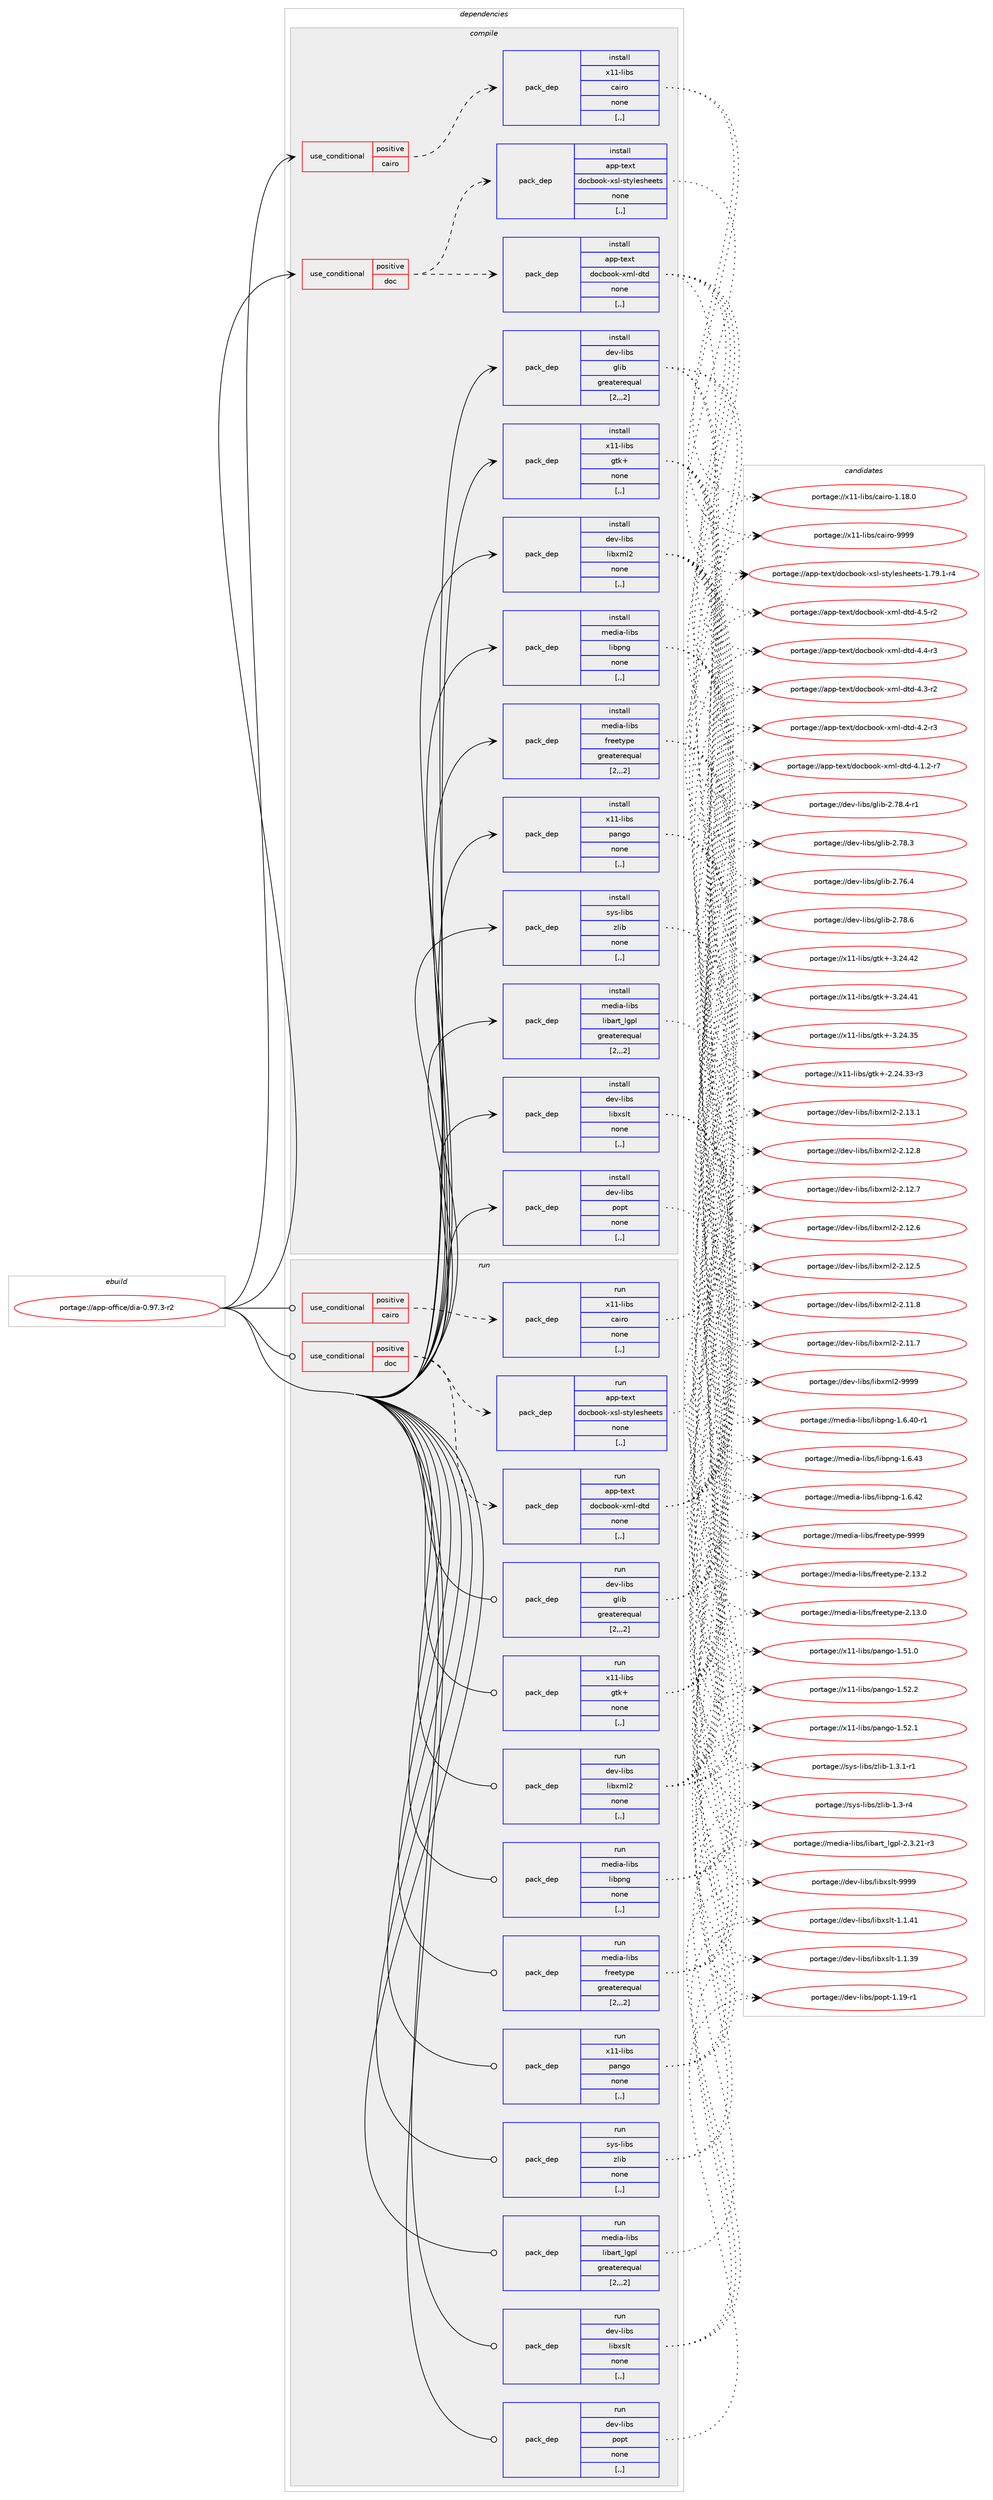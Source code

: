 digraph prolog {

# *************
# Graph options
# *************

newrank=true;
concentrate=true;
compound=true;
graph [rankdir=LR,fontname=Helvetica,fontsize=10,ranksep=1.5];#, ranksep=2.5, nodesep=0.2];
edge  [arrowhead=vee];
node  [fontname=Helvetica,fontsize=10];

# **********
# The ebuild
# **********

subgraph cluster_leftcol {
color=gray;
label=<<i>ebuild</i>>;
id [label="portage://app-office/dia-0.97.3-r2", color=red, width=4, href="../app-office/dia-0.97.3-r2.svg"];
}

# ****************
# The dependencies
# ****************

subgraph cluster_midcol {
color=gray;
label=<<i>dependencies</i>>;
subgraph cluster_compile {
fillcolor="#eeeeee";
style=filled;
label=<<i>compile</i>>;
subgraph cond13101 {
dependency45554 [label=<<TABLE BORDER="0" CELLBORDER="1" CELLSPACING="0" CELLPADDING="4"><TR><TD ROWSPAN="3" CELLPADDING="10">use_conditional</TD></TR><TR><TD>positive</TD></TR><TR><TD>cairo</TD></TR></TABLE>>, shape=none, color=red];
subgraph pack32038 {
dependency45555 [label=<<TABLE BORDER="0" CELLBORDER="1" CELLSPACING="0" CELLPADDING="4" WIDTH="220"><TR><TD ROWSPAN="6" CELLPADDING="30">pack_dep</TD></TR><TR><TD WIDTH="110">install</TD></TR><TR><TD>x11-libs</TD></TR><TR><TD>cairo</TD></TR><TR><TD>none</TD></TR><TR><TD>[,,]</TD></TR></TABLE>>, shape=none, color=blue];
}
dependency45554:e -> dependency45555:w [weight=20,style="dashed",arrowhead="vee"];
}
id:e -> dependency45554:w [weight=20,style="solid",arrowhead="vee"];
subgraph cond13102 {
dependency45556 [label=<<TABLE BORDER="0" CELLBORDER="1" CELLSPACING="0" CELLPADDING="4"><TR><TD ROWSPAN="3" CELLPADDING="10">use_conditional</TD></TR><TR><TD>positive</TD></TR><TR><TD>doc</TD></TR></TABLE>>, shape=none, color=red];
subgraph pack32039 {
dependency45557 [label=<<TABLE BORDER="0" CELLBORDER="1" CELLSPACING="0" CELLPADDING="4" WIDTH="220"><TR><TD ROWSPAN="6" CELLPADDING="30">pack_dep</TD></TR><TR><TD WIDTH="110">install</TD></TR><TR><TD>app-text</TD></TR><TR><TD>docbook-xml-dtd</TD></TR><TR><TD>none</TD></TR><TR><TD>[,,]</TD></TR></TABLE>>, shape=none, color=blue];
}
dependency45556:e -> dependency45557:w [weight=20,style="dashed",arrowhead="vee"];
subgraph pack32040 {
dependency45558 [label=<<TABLE BORDER="0" CELLBORDER="1" CELLSPACING="0" CELLPADDING="4" WIDTH="220"><TR><TD ROWSPAN="6" CELLPADDING="30">pack_dep</TD></TR><TR><TD WIDTH="110">install</TD></TR><TR><TD>app-text</TD></TR><TR><TD>docbook-xsl-stylesheets</TD></TR><TR><TD>none</TD></TR><TR><TD>[,,]</TD></TR></TABLE>>, shape=none, color=blue];
}
dependency45556:e -> dependency45558:w [weight=20,style="dashed",arrowhead="vee"];
}
id:e -> dependency45556:w [weight=20,style="solid",arrowhead="vee"];
subgraph pack32041 {
dependency45559 [label=<<TABLE BORDER="0" CELLBORDER="1" CELLSPACING="0" CELLPADDING="4" WIDTH="220"><TR><TD ROWSPAN="6" CELLPADDING="30">pack_dep</TD></TR><TR><TD WIDTH="110">install</TD></TR><TR><TD>dev-libs</TD></TR><TR><TD>glib</TD></TR><TR><TD>greaterequal</TD></TR><TR><TD>[2,,,2]</TD></TR></TABLE>>, shape=none, color=blue];
}
id:e -> dependency45559:w [weight=20,style="solid",arrowhead="vee"];
subgraph pack32042 {
dependency45560 [label=<<TABLE BORDER="0" CELLBORDER="1" CELLSPACING="0" CELLPADDING="4" WIDTH="220"><TR><TD ROWSPAN="6" CELLPADDING="30">pack_dep</TD></TR><TR><TD WIDTH="110">install</TD></TR><TR><TD>dev-libs</TD></TR><TR><TD>libxml2</TD></TR><TR><TD>none</TD></TR><TR><TD>[,,]</TD></TR></TABLE>>, shape=none, color=blue];
}
id:e -> dependency45560:w [weight=20,style="solid",arrowhead="vee"];
subgraph pack32043 {
dependency45561 [label=<<TABLE BORDER="0" CELLBORDER="1" CELLSPACING="0" CELLPADDING="4" WIDTH="220"><TR><TD ROWSPAN="6" CELLPADDING="30">pack_dep</TD></TR><TR><TD WIDTH="110">install</TD></TR><TR><TD>dev-libs</TD></TR><TR><TD>libxslt</TD></TR><TR><TD>none</TD></TR><TR><TD>[,,]</TD></TR></TABLE>>, shape=none, color=blue];
}
id:e -> dependency45561:w [weight=20,style="solid",arrowhead="vee"];
subgraph pack32044 {
dependency45562 [label=<<TABLE BORDER="0" CELLBORDER="1" CELLSPACING="0" CELLPADDING="4" WIDTH="220"><TR><TD ROWSPAN="6" CELLPADDING="30">pack_dep</TD></TR><TR><TD WIDTH="110">install</TD></TR><TR><TD>dev-libs</TD></TR><TR><TD>popt</TD></TR><TR><TD>none</TD></TR><TR><TD>[,,]</TD></TR></TABLE>>, shape=none, color=blue];
}
id:e -> dependency45562:w [weight=20,style="solid",arrowhead="vee"];
subgraph pack32045 {
dependency45563 [label=<<TABLE BORDER="0" CELLBORDER="1" CELLSPACING="0" CELLPADDING="4" WIDTH="220"><TR><TD ROWSPAN="6" CELLPADDING="30">pack_dep</TD></TR><TR><TD WIDTH="110">install</TD></TR><TR><TD>media-libs</TD></TR><TR><TD>freetype</TD></TR><TR><TD>greaterequal</TD></TR><TR><TD>[2,,,2]</TD></TR></TABLE>>, shape=none, color=blue];
}
id:e -> dependency45563:w [weight=20,style="solid",arrowhead="vee"];
subgraph pack32046 {
dependency45564 [label=<<TABLE BORDER="0" CELLBORDER="1" CELLSPACING="0" CELLPADDING="4" WIDTH="220"><TR><TD ROWSPAN="6" CELLPADDING="30">pack_dep</TD></TR><TR><TD WIDTH="110">install</TD></TR><TR><TD>media-libs</TD></TR><TR><TD>libart_lgpl</TD></TR><TR><TD>greaterequal</TD></TR><TR><TD>[2,,,2]</TD></TR></TABLE>>, shape=none, color=blue];
}
id:e -> dependency45564:w [weight=20,style="solid",arrowhead="vee"];
subgraph pack32047 {
dependency45565 [label=<<TABLE BORDER="0" CELLBORDER="1" CELLSPACING="0" CELLPADDING="4" WIDTH="220"><TR><TD ROWSPAN="6" CELLPADDING="30">pack_dep</TD></TR><TR><TD WIDTH="110">install</TD></TR><TR><TD>media-libs</TD></TR><TR><TD>libpng</TD></TR><TR><TD>none</TD></TR><TR><TD>[,,]</TD></TR></TABLE>>, shape=none, color=blue];
}
id:e -> dependency45565:w [weight=20,style="solid",arrowhead="vee"];
subgraph pack32048 {
dependency45566 [label=<<TABLE BORDER="0" CELLBORDER="1" CELLSPACING="0" CELLPADDING="4" WIDTH="220"><TR><TD ROWSPAN="6" CELLPADDING="30">pack_dep</TD></TR><TR><TD WIDTH="110">install</TD></TR><TR><TD>sys-libs</TD></TR><TR><TD>zlib</TD></TR><TR><TD>none</TD></TR><TR><TD>[,,]</TD></TR></TABLE>>, shape=none, color=blue];
}
id:e -> dependency45566:w [weight=20,style="solid",arrowhead="vee"];
subgraph pack32049 {
dependency45567 [label=<<TABLE BORDER="0" CELLBORDER="1" CELLSPACING="0" CELLPADDING="4" WIDTH="220"><TR><TD ROWSPAN="6" CELLPADDING="30">pack_dep</TD></TR><TR><TD WIDTH="110">install</TD></TR><TR><TD>x11-libs</TD></TR><TR><TD>gtk+</TD></TR><TR><TD>none</TD></TR><TR><TD>[,,]</TD></TR></TABLE>>, shape=none, color=blue];
}
id:e -> dependency45567:w [weight=20,style="solid",arrowhead="vee"];
subgraph pack32050 {
dependency45568 [label=<<TABLE BORDER="0" CELLBORDER="1" CELLSPACING="0" CELLPADDING="4" WIDTH="220"><TR><TD ROWSPAN="6" CELLPADDING="30">pack_dep</TD></TR><TR><TD WIDTH="110">install</TD></TR><TR><TD>x11-libs</TD></TR><TR><TD>pango</TD></TR><TR><TD>none</TD></TR><TR><TD>[,,]</TD></TR></TABLE>>, shape=none, color=blue];
}
id:e -> dependency45568:w [weight=20,style="solid",arrowhead="vee"];
}
subgraph cluster_compileandrun {
fillcolor="#eeeeee";
style=filled;
label=<<i>compile and run</i>>;
}
subgraph cluster_run {
fillcolor="#eeeeee";
style=filled;
label=<<i>run</i>>;
subgraph cond13103 {
dependency45569 [label=<<TABLE BORDER="0" CELLBORDER="1" CELLSPACING="0" CELLPADDING="4"><TR><TD ROWSPAN="3" CELLPADDING="10">use_conditional</TD></TR><TR><TD>positive</TD></TR><TR><TD>cairo</TD></TR></TABLE>>, shape=none, color=red];
subgraph pack32051 {
dependency45570 [label=<<TABLE BORDER="0" CELLBORDER="1" CELLSPACING="0" CELLPADDING="4" WIDTH="220"><TR><TD ROWSPAN="6" CELLPADDING="30">pack_dep</TD></TR><TR><TD WIDTH="110">run</TD></TR><TR><TD>x11-libs</TD></TR><TR><TD>cairo</TD></TR><TR><TD>none</TD></TR><TR><TD>[,,]</TD></TR></TABLE>>, shape=none, color=blue];
}
dependency45569:e -> dependency45570:w [weight=20,style="dashed",arrowhead="vee"];
}
id:e -> dependency45569:w [weight=20,style="solid",arrowhead="odot"];
subgraph cond13104 {
dependency45571 [label=<<TABLE BORDER="0" CELLBORDER="1" CELLSPACING="0" CELLPADDING="4"><TR><TD ROWSPAN="3" CELLPADDING="10">use_conditional</TD></TR><TR><TD>positive</TD></TR><TR><TD>doc</TD></TR></TABLE>>, shape=none, color=red];
subgraph pack32052 {
dependency45572 [label=<<TABLE BORDER="0" CELLBORDER="1" CELLSPACING="0" CELLPADDING="4" WIDTH="220"><TR><TD ROWSPAN="6" CELLPADDING="30">pack_dep</TD></TR><TR><TD WIDTH="110">run</TD></TR><TR><TD>app-text</TD></TR><TR><TD>docbook-xml-dtd</TD></TR><TR><TD>none</TD></TR><TR><TD>[,,]</TD></TR></TABLE>>, shape=none, color=blue];
}
dependency45571:e -> dependency45572:w [weight=20,style="dashed",arrowhead="vee"];
subgraph pack32053 {
dependency45573 [label=<<TABLE BORDER="0" CELLBORDER="1" CELLSPACING="0" CELLPADDING="4" WIDTH="220"><TR><TD ROWSPAN="6" CELLPADDING="30">pack_dep</TD></TR><TR><TD WIDTH="110">run</TD></TR><TR><TD>app-text</TD></TR><TR><TD>docbook-xsl-stylesheets</TD></TR><TR><TD>none</TD></TR><TR><TD>[,,]</TD></TR></TABLE>>, shape=none, color=blue];
}
dependency45571:e -> dependency45573:w [weight=20,style="dashed",arrowhead="vee"];
}
id:e -> dependency45571:w [weight=20,style="solid",arrowhead="odot"];
subgraph pack32054 {
dependency45574 [label=<<TABLE BORDER="0" CELLBORDER="1" CELLSPACING="0" CELLPADDING="4" WIDTH="220"><TR><TD ROWSPAN="6" CELLPADDING="30">pack_dep</TD></TR><TR><TD WIDTH="110">run</TD></TR><TR><TD>dev-libs</TD></TR><TR><TD>glib</TD></TR><TR><TD>greaterequal</TD></TR><TR><TD>[2,,,2]</TD></TR></TABLE>>, shape=none, color=blue];
}
id:e -> dependency45574:w [weight=20,style="solid",arrowhead="odot"];
subgraph pack32055 {
dependency45575 [label=<<TABLE BORDER="0" CELLBORDER="1" CELLSPACING="0" CELLPADDING="4" WIDTH="220"><TR><TD ROWSPAN="6" CELLPADDING="30">pack_dep</TD></TR><TR><TD WIDTH="110">run</TD></TR><TR><TD>dev-libs</TD></TR><TR><TD>libxml2</TD></TR><TR><TD>none</TD></TR><TR><TD>[,,]</TD></TR></TABLE>>, shape=none, color=blue];
}
id:e -> dependency45575:w [weight=20,style="solid",arrowhead="odot"];
subgraph pack32056 {
dependency45576 [label=<<TABLE BORDER="0" CELLBORDER="1" CELLSPACING="0" CELLPADDING="4" WIDTH="220"><TR><TD ROWSPAN="6" CELLPADDING="30">pack_dep</TD></TR><TR><TD WIDTH="110">run</TD></TR><TR><TD>dev-libs</TD></TR><TR><TD>libxslt</TD></TR><TR><TD>none</TD></TR><TR><TD>[,,]</TD></TR></TABLE>>, shape=none, color=blue];
}
id:e -> dependency45576:w [weight=20,style="solid",arrowhead="odot"];
subgraph pack32057 {
dependency45577 [label=<<TABLE BORDER="0" CELLBORDER="1" CELLSPACING="0" CELLPADDING="4" WIDTH="220"><TR><TD ROWSPAN="6" CELLPADDING="30">pack_dep</TD></TR><TR><TD WIDTH="110">run</TD></TR><TR><TD>dev-libs</TD></TR><TR><TD>popt</TD></TR><TR><TD>none</TD></TR><TR><TD>[,,]</TD></TR></TABLE>>, shape=none, color=blue];
}
id:e -> dependency45577:w [weight=20,style="solid",arrowhead="odot"];
subgraph pack32058 {
dependency45578 [label=<<TABLE BORDER="0" CELLBORDER="1" CELLSPACING="0" CELLPADDING="4" WIDTH="220"><TR><TD ROWSPAN="6" CELLPADDING="30">pack_dep</TD></TR><TR><TD WIDTH="110">run</TD></TR><TR><TD>media-libs</TD></TR><TR><TD>freetype</TD></TR><TR><TD>greaterequal</TD></TR><TR><TD>[2,,,2]</TD></TR></TABLE>>, shape=none, color=blue];
}
id:e -> dependency45578:w [weight=20,style="solid",arrowhead="odot"];
subgraph pack32059 {
dependency45579 [label=<<TABLE BORDER="0" CELLBORDER="1" CELLSPACING="0" CELLPADDING="4" WIDTH="220"><TR><TD ROWSPAN="6" CELLPADDING="30">pack_dep</TD></TR><TR><TD WIDTH="110">run</TD></TR><TR><TD>media-libs</TD></TR><TR><TD>libart_lgpl</TD></TR><TR><TD>greaterequal</TD></TR><TR><TD>[2,,,2]</TD></TR></TABLE>>, shape=none, color=blue];
}
id:e -> dependency45579:w [weight=20,style="solid",arrowhead="odot"];
subgraph pack32060 {
dependency45580 [label=<<TABLE BORDER="0" CELLBORDER="1" CELLSPACING="0" CELLPADDING="4" WIDTH="220"><TR><TD ROWSPAN="6" CELLPADDING="30">pack_dep</TD></TR><TR><TD WIDTH="110">run</TD></TR><TR><TD>media-libs</TD></TR><TR><TD>libpng</TD></TR><TR><TD>none</TD></TR><TR><TD>[,,]</TD></TR></TABLE>>, shape=none, color=blue];
}
id:e -> dependency45580:w [weight=20,style="solid",arrowhead="odot"];
subgraph pack32061 {
dependency45581 [label=<<TABLE BORDER="0" CELLBORDER="1" CELLSPACING="0" CELLPADDING="4" WIDTH="220"><TR><TD ROWSPAN="6" CELLPADDING="30">pack_dep</TD></TR><TR><TD WIDTH="110">run</TD></TR><TR><TD>sys-libs</TD></TR><TR><TD>zlib</TD></TR><TR><TD>none</TD></TR><TR><TD>[,,]</TD></TR></TABLE>>, shape=none, color=blue];
}
id:e -> dependency45581:w [weight=20,style="solid",arrowhead="odot"];
subgraph pack32062 {
dependency45582 [label=<<TABLE BORDER="0" CELLBORDER="1" CELLSPACING="0" CELLPADDING="4" WIDTH="220"><TR><TD ROWSPAN="6" CELLPADDING="30">pack_dep</TD></TR><TR><TD WIDTH="110">run</TD></TR><TR><TD>x11-libs</TD></TR><TR><TD>gtk+</TD></TR><TR><TD>none</TD></TR><TR><TD>[,,]</TD></TR></TABLE>>, shape=none, color=blue];
}
id:e -> dependency45582:w [weight=20,style="solid",arrowhead="odot"];
subgraph pack32063 {
dependency45583 [label=<<TABLE BORDER="0" CELLBORDER="1" CELLSPACING="0" CELLPADDING="4" WIDTH="220"><TR><TD ROWSPAN="6" CELLPADDING="30">pack_dep</TD></TR><TR><TD WIDTH="110">run</TD></TR><TR><TD>x11-libs</TD></TR><TR><TD>pango</TD></TR><TR><TD>none</TD></TR><TR><TD>[,,]</TD></TR></TABLE>>, shape=none, color=blue];
}
id:e -> dependency45583:w [weight=20,style="solid",arrowhead="odot"];
}
}

# **************
# The candidates
# **************

subgraph cluster_choices {
rank=same;
color=gray;
label=<<i>candidates</i>>;

subgraph choice32038 {
color=black;
nodesep=1;
choice120494945108105981154799971051141114557575757 [label="portage://x11-libs/cairo-9999", color=red, width=4,href="../x11-libs/cairo-9999.svg"];
choice1204949451081059811547999710511411145494649564648 [label="portage://x11-libs/cairo-1.18.0", color=red, width=4,href="../x11-libs/cairo-1.18.0.svg"];
dependency45555:e -> choice120494945108105981154799971051141114557575757:w [style=dotted,weight="100"];
dependency45555:e -> choice1204949451081059811547999710511411145494649564648:w [style=dotted,weight="100"];
}
subgraph choice32039 {
color=black;
nodesep=1;
choice97112112451161011201164710011199981111111074512010910845100116100455246534511450 [label="portage://app-text/docbook-xml-dtd-4.5-r2", color=red, width=4,href="../app-text/docbook-xml-dtd-4.5-r2.svg"];
choice97112112451161011201164710011199981111111074512010910845100116100455246524511451 [label="portage://app-text/docbook-xml-dtd-4.4-r3", color=red, width=4,href="../app-text/docbook-xml-dtd-4.4-r3.svg"];
choice97112112451161011201164710011199981111111074512010910845100116100455246514511450 [label="portage://app-text/docbook-xml-dtd-4.3-r2", color=red, width=4,href="../app-text/docbook-xml-dtd-4.3-r2.svg"];
choice97112112451161011201164710011199981111111074512010910845100116100455246504511451 [label="portage://app-text/docbook-xml-dtd-4.2-r3", color=red, width=4,href="../app-text/docbook-xml-dtd-4.2-r3.svg"];
choice971121124511610112011647100111999811111110745120109108451001161004552464946504511455 [label="portage://app-text/docbook-xml-dtd-4.1.2-r7", color=red, width=4,href="../app-text/docbook-xml-dtd-4.1.2-r7.svg"];
dependency45557:e -> choice97112112451161011201164710011199981111111074512010910845100116100455246534511450:w [style=dotted,weight="100"];
dependency45557:e -> choice97112112451161011201164710011199981111111074512010910845100116100455246524511451:w [style=dotted,weight="100"];
dependency45557:e -> choice97112112451161011201164710011199981111111074512010910845100116100455246514511450:w [style=dotted,weight="100"];
dependency45557:e -> choice97112112451161011201164710011199981111111074512010910845100116100455246504511451:w [style=dotted,weight="100"];
dependency45557:e -> choice971121124511610112011647100111999811111110745120109108451001161004552464946504511455:w [style=dotted,weight="100"];
}
subgraph choice32040 {
color=black;
nodesep=1;
choice97112112451161011201164710011199981111111074512011510845115116121108101115104101101116115454946555746494511452 [label="portage://app-text/docbook-xsl-stylesheets-1.79.1-r4", color=red, width=4,href="../app-text/docbook-xsl-stylesheets-1.79.1-r4.svg"];
dependency45558:e -> choice97112112451161011201164710011199981111111074512011510845115116121108101115104101101116115454946555746494511452:w [style=dotted,weight="100"];
}
subgraph choice32041 {
color=black;
nodesep=1;
choice1001011184510810598115471031081059845504655564654 [label="portage://dev-libs/glib-2.78.6", color=red, width=4,href="../dev-libs/glib-2.78.6.svg"];
choice10010111845108105981154710310810598455046555646524511449 [label="portage://dev-libs/glib-2.78.4-r1", color=red, width=4,href="../dev-libs/glib-2.78.4-r1.svg"];
choice1001011184510810598115471031081059845504655564651 [label="portage://dev-libs/glib-2.78.3", color=red, width=4,href="../dev-libs/glib-2.78.3.svg"];
choice1001011184510810598115471031081059845504655544652 [label="portage://dev-libs/glib-2.76.4", color=red, width=4,href="../dev-libs/glib-2.76.4.svg"];
dependency45559:e -> choice1001011184510810598115471031081059845504655564654:w [style=dotted,weight="100"];
dependency45559:e -> choice10010111845108105981154710310810598455046555646524511449:w [style=dotted,weight="100"];
dependency45559:e -> choice1001011184510810598115471031081059845504655564651:w [style=dotted,weight="100"];
dependency45559:e -> choice1001011184510810598115471031081059845504655544652:w [style=dotted,weight="100"];
}
subgraph choice32042 {
color=black;
nodesep=1;
choice10010111845108105981154710810598120109108504557575757 [label="portage://dev-libs/libxml2-9999", color=red, width=4,href="../dev-libs/libxml2-9999.svg"];
choice100101118451081059811547108105981201091085045504649514649 [label="portage://dev-libs/libxml2-2.13.1", color=red, width=4,href="../dev-libs/libxml2-2.13.1.svg"];
choice100101118451081059811547108105981201091085045504649504656 [label="portage://dev-libs/libxml2-2.12.8", color=red, width=4,href="../dev-libs/libxml2-2.12.8.svg"];
choice100101118451081059811547108105981201091085045504649504655 [label="portage://dev-libs/libxml2-2.12.7", color=red, width=4,href="../dev-libs/libxml2-2.12.7.svg"];
choice100101118451081059811547108105981201091085045504649504654 [label="portage://dev-libs/libxml2-2.12.6", color=red, width=4,href="../dev-libs/libxml2-2.12.6.svg"];
choice100101118451081059811547108105981201091085045504649504653 [label="portage://dev-libs/libxml2-2.12.5", color=red, width=4,href="../dev-libs/libxml2-2.12.5.svg"];
choice100101118451081059811547108105981201091085045504649494656 [label="portage://dev-libs/libxml2-2.11.8", color=red, width=4,href="../dev-libs/libxml2-2.11.8.svg"];
choice100101118451081059811547108105981201091085045504649494655 [label="portage://dev-libs/libxml2-2.11.7", color=red, width=4,href="../dev-libs/libxml2-2.11.7.svg"];
dependency45560:e -> choice10010111845108105981154710810598120109108504557575757:w [style=dotted,weight="100"];
dependency45560:e -> choice100101118451081059811547108105981201091085045504649514649:w [style=dotted,weight="100"];
dependency45560:e -> choice100101118451081059811547108105981201091085045504649504656:w [style=dotted,weight="100"];
dependency45560:e -> choice100101118451081059811547108105981201091085045504649504655:w [style=dotted,weight="100"];
dependency45560:e -> choice100101118451081059811547108105981201091085045504649504654:w [style=dotted,weight="100"];
dependency45560:e -> choice100101118451081059811547108105981201091085045504649504653:w [style=dotted,weight="100"];
dependency45560:e -> choice100101118451081059811547108105981201091085045504649494656:w [style=dotted,weight="100"];
dependency45560:e -> choice100101118451081059811547108105981201091085045504649494655:w [style=dotted,weight="100"];
}
subgraph choice32043 {
color=black;
nodesep=1;
choice100101118451081059811547108105981201151081164557575757 [label="portage://dev-libs/libxslt-9999", color=red, width=4,href="../dev-libs/libxslt-9999.svg"];
choice1001011184510810598115471081059812011510811645494649465249 [label="portage://dev-libs/libxslt-1.1.41", color=red, width=4,href="../dev-libs/libxslt-1.1.41.svg"];
choice1001011184510810598115471081059812011510811645494649465157 [label="portage://dev-libs/libxslt-1.1.39", color=red, width=4,href="../dev-libs/libxslt-1.1.39.svg"];
dependency45561:e -> choice100101118451081059811547108105981201151081164557575757:w [style=dotted,weight="100"];
dependency45561:e -> choice1001011184510810598115471081059812011510811645494649465249:w [style=dotted,weight="100"];
dependency45561:e -> choice1001011184510810598115471081059812011510811645494649465157:w [style=dotted,weight="100"];
}
subgraph choice32044 {
color=black;
nodesep=1;
choice10010111845108105981154711211111211645494649574511449 [label="portage://dev-libs/popt-1.19-r1", color=red, width=4,href="../dev-libs/popt-1.19-r1.svg"];
dependency45562:e -> choice10010111845108105981154711211111211645494649574511449:w [style=dotted,weight="100"];
}
subgraph choice32045 {
color=black;
nodesep=1;
choice109101100105974510810598115471021141011011161211121014557575757 [label="portage://media-libs/freetype-9999", color=red, width=4,href="../media-libs/freetype-9999.svg"];
choice1091011001059745108105981154710211410110111612111210145504649514650 [label="portage://media-libs/freetype-2.13.2", color=red, width=4,href="../media-libs/freetype-2.13.2.svg"];
choice1091011001059745108105981154710211410110111612111210145504649514648 [label="portage://media-libs/freetype-2.13.0", color=red, width=4,href="../media-libs/freetype-2.13.0.svg"];
dependency45563:e -> choice109101100105974510810598115471021141011011161211121014557575757:w [style=dotted,weight="100"];
dependency45563:e -> choice1091011001059745108105981154710211410110111612111210145504649514650:w [style=dotted,weight="100"];
dependency45563:e -> choice1091011001059745108105981154710211410110111612111210145504649514648:w [style=dotted,weight="100"];
}
subgraph choice32046 {
color=black;
nodesep=1;
choice10910110010597451081059811547108105989711411695108103112108455046514650494511451 [label="portage://media-libs/libart_lgpl-2.3.21-r3", color=red, width=4,href="../media-libs/libart_lgpl-2.3.21-r3.svg"];
dependency45564:e -> choice10910110010597451081059811547108105989711411695108103112108455046514650494511451:w [style=dotted,weight="100"];
}
subgraph choice32047 {
color=black;
nodesep=1;
choice109101100105974510810598115471081059811211010345494654465251 [label="portage://media-libs/libpng-1.6.43", color=red, width=4,href="../media-libs/libpng-1.6.43.svg"];
choice109101100105974510810598115471081059811211010345494654465250 [label="portage://media-libs/libpng-1.6.42", color=red, width=4,href="../media-libs/libpng-1.6.42.svg"];
choice1091011001059745108105981154710810598112110103454946544652484511449 [label="portage://media-libs/libpng-1.6.40-r1", color=red, width=4,href="../media-libs/libpng-1.6.40-r1.svg"];
dependency45565:e -> choice109101100105974510810598115471081059811211010345494654465251:w [style=dotted,weight="100"];
dependency45565:e -> choice109101100105974510810598115471081059811211010345494654465250:w [style=dotted,weight="100"];
dependency45565:e -> choice1091011001059745108105981154710810598112110103454946544652484511449:w [style=dotted,weight="100"];
}
subgraph choice32048 {
color=black;
nodesep=1;
choice115121115451081059811547122108105984549465146494511449 [label="portage://sys-libs/zlib-1.3.1-r1", color=red, width=4,href="../sys-libs/zlib-1.3.1-r1.svg"];
choice11512111545108105981154712210810598454946514511452 [label="portage://sys-libs/zlib-1.3-r4", color=red, width=4,href="../sys-libs/zlib-1.3-r4.svg"];
dependency45566:e -> choice115121115451081059811547122108105984549465146494511449:w [style=dotted,weight="100"];
dependency45566:e -> choice11512111545108105981154712210810598454946514511452:w [style=dotted,weight="100"];
}
subgraph choice32049 {
color=black;
nodesep=1;
choice1204949451081059811547103116107434551465052465250 [label="portage://x11-libs/gtk+-3.24.42", color=red, width=4,href="../x11-libs/gtk+-3.24.42.svg"];
choice1204949451081059811547103116107434551465052465249 [label="portage://x11-libs/gtk+-3.24.41", color=red, width=4,href="../x11-libs/gtk+-3.24.41.svg"];
choice1204949451081059811547103116107434551465052465153 [label="portage://x11-libs/gtk+-3.24.35", color=red, width=4,href="../x11-libs/gtk+-3.24.35.svg"];
choice12049494510810598115471031161074345504650524651514511451 [label="portage://x11-libs/gtk+-2.24.33-r3", color=red, width=4,href="../x11-libs/gtk+-2.24.33-r3.svg"];
dependency45567:e -> choice1204949451081059811547103116107434551465052465250:w [style=dotted,weight="100"];
dependency45567:e -> choice1204949451081059811547103116107434551465052465249:w [style=dotted,weight="100"];
dependency45567:e -> choice1204949451081059811547103116107434551465052465153:w [style=dotted,weight="100"];
dependency45567:e -> choice12049494510810598115471031161074345504650524651514511451:w [style=dotted,weight="100"];
}
subgraph choice32050 {
color=black;
nodesep=1;
choice12049494510810598115471129711010311145494653504650 [label="portage://x11-libs/pango-1.52.2", color=red, width=4,href="../x11-libs/pango-1.52.2.svg"];
choice12049494510810598115471129711010311145494653504649 [label="portage://x11-libs/pango-1.52.1", color=red, width=4,href="../x11-libs/pango-1.52.1.svg"];
choice12049494510810598115471129711010311145494653494648 [label="portage://x11-libs/pango-1.51.0", color=red, width=4,href="../x11-libs/pango-1.51.0.svg"];
dependency45568:e -> choice12049494510810598115471129711010311145494653504650:w [style=dotted,weight="100"];
dependency45568:e -> choice12049494510810598115471129711010311145494653504649:w [style=dotted,weight="100"];
dependency45568:e -> choice12049494510810598115471129711010311145494653494648:w [style=dotted,weight="100"];
}
subgraph choice32051 {
color=black;
nodesep=1;
choice120494945108105981154799971051141114557575757 [label="portage://x11-libs/cairo-9999", color=red, width=4,href="../x11-libs/cairo-9999.svg"];
choice1204949451081059811547999710511411145494649564648 [label="portage://x11-libs/cairo-1.18.0", color=red, width=4,href="../x11-libs/cairo-1.18.0.svg"];
dependency45570:e -> choice120494945108105981154799971051141114557575757:w [style=dotted,weight="100"];
dependency45570:e -> choice1204949451081059811547999710511411145494649564648:w [style=dotted,weight="100"];
}
subgraph choice32052 {
color=black;
nodesep=1;
choice97112112451161011201164710011199981111111074512010910845100116100455246534511450 [label="portage://app-text/docbook-xml-dtd-4.5-r2", color=red, width=4,href="../app-text/docbook-xml-dtd-4.5-r2.svg"];
choice97112112451161011201164710011199981111111074512010910845100116100455246524511451 [label="portage://app-text/docbook-xml-dtd-4.4-r3", color=red, width=4,href="../app-text/docbook-xml-dtd-4.4-r3.svg"];
choice97112112451161011201164710011199981111111074512010910845100116100455246514511450 [label="portage://app-text/docbook-xml-dtd-4.3-r2", color=red, width=4,href="../app-text/docbook-xml-dtd-4.3-r2.svg"];
choice97112112451161011201164710011199981111111074512010910845100116100455246504511451 [label="portage://app-text/docbook-xml-dtd-4.2-r3", color=red, width=4,href="../app-text/docbook-xml-dtd-4.2-r3.svg"];
choice971121124511610112011647100111999811111110745120109108451001161004552464946504511455 [label="portage://app-text/docbook-xml-dtd-4.1.2-r7", color=red, width=4,href="../app-text/docbook-xml-dtd-4.1.2-r7.svg"];
dependency45572:e -> choice97112112451161011201164710011199981111111074512010910845100116100455246534511450:w [style=dotted,weight="100"];
dependency45572:e -> choice97112112451161011201164710011199981111111074512010910845100116100455246524511451:w [style=dotted,weight="100"];
dependency45572:e -> choice97112112451161011201164710011199981111111074512010910845100116100455246514511450:w [style=dotted,weight="100"];
dependency45572:e -> choice97112112451161011201164710011199981111111074512010910845100116100455246504511451:w [style=dotted,weight="100"];
dependency45572:e -> choice971121124511610112011647100111999811111110745120109108451001161004552464946504511455:w [style=dotted,weight="100"];
}
subgraph choice32053 {
color=black;
nodesep=1;
choice97112112451161011201164710011199981111111074512011510845115116121108101115104101101116115454946555746494511452 [label="portage://app-text/docbook-xsl-stylesheets-1.79.1-r4", color=red, width=4,href="../app-text/docbook-xsl-stylesheets-1.79.1-r4.svg"];
dependency45573:e -> choice97112112451161011201164710011199981111111074512011510845115116121108101115104101101116115454946555746494511452:w [style=dotted,weight="100"];
}
subgraph choice32054 {
color=black;
nodesep=1;
choice1001011184510810598115471031081059845504655564654 [label="portage://dev-libs/glib-2.78.6", color=red, width=4,href="../dev-libs/glib-2.78.6.svg"];
choice10010111845108105981154710310810598455046555646524511449 [label="portage://dev-libs/glib-2.78.4-r1", color=red, width=4,href="../dev-libs/glib-2.78.4-r1.svg"];
choice1001011184510810598115471031081059845504655564651 [label="portage://dev-libs/glib-2.78.3", color=red, width=4,href="../dev-libs/glib-2.78.3.svg"];
choice1001011184510810598115471031081059845504655544652 [label="portage://dev-libs/glib-2.76.4", color=red, width=4,href="../dev-libs/glib-2.76.4.svg"];
dependency45574:e -> choice1001011184510810598115471031081059845504655564654:w [style=dotted,weight="100"];
dependency45574:e -> choice10010111845108105981154710310810598455046555646524511449:w [style=dotted,weight="100"];
dependency45574:e -> choice1001011184510810598115471031081059845504655564651:w [style=dotted,weight="100"];
dependency45574:e -> choice1001011184510810598115471031081059845504655544652:w [style=dotted,weight="100"];
}
subgraph choice32055 {
color=black;
nodesep=1;
choice10010111845108105981154710810598120109108504557575757 [label="portage://dev-libs/libxml2-9999", color=red, width=4,href="../dev-libs/libxml2-9999.svg"];
choice100101118451081059811547108105981201091085045504649514649 [label="portage://dev-libs/libxml2-2.13.1", color=red, width=4,href="../dev-libs/libxml2-2.13.1.svg"];
choice100101118451081059811547108105981201091085045504649504656 [label="portage://dev-libs/libxml2-2.12.8", color=red, width=4,href="../dev-libs/libxml2-2.12.8.svg"];
choice100101118451081059811547108105981201091085045504649504655 [label="portage://dev-libs/libxml2-2.12.7", color=red, width=4,href="../dev-libs/libxml2-2.12.7.svg"];
choice100101118451081059811547108105981201091085045504649504654 [label="portage://dev-libs/libxml2-2.12.6", color=red, width=4,href="../dev-libs/libxml2-2.12.6.svg"];
choice100101118451081059811547108105981201091085045504649504653 [label="portage://dev-libs/libxml2-2.12.5", color=red, width=4,href="../dev-libs/libxml2-2.12.5.svg"];
choice100101118451081059811547108105981201091085045504649494656 [label="portage://dev-libs/libxml2-2.11.8", color=red, width=4,href="../dev-libs/libxml2-2.11.8.svg"];
choice100101118451081059811547108105981201091085045504649494655 [label="portage://dev-libs/libxml2-2.11.7", color=red, width=4,href="../dev-libs/libxml2-2.11.7.svg"];
dependency45575:e -> choice10010111845108105981154710810598120109108504557575757:w [style=dotted,weight="100"];
dependency45575:e -> choice100101118451081059811547108105981201091085045504649514649:w [style=dotted,weight="100"];
dependency45575:e -> choice100101118451081059811547108105981201091085045504649504656:w [style=dotted,weight="100"];
dependency45575:e -> choice100101118451081059811547108105981201091085045504649504655:w [style=dotted,weight="100"];
dependency45575:e -> choice100101118451081059811547108105981201091085045504649504654:w [style=dotted,weight="100"];
dependency45575:e -> choice100101118451081059811547108105981201091085045504649504653:w [style=dotted,weight="100"];
dependency45575:e -> choice100101118451081059811547108105981201091085045504649494656:w [style=dotted,weight="100"];
dependency45575:e -> choice100101118451081059811547108105981201091085045504649494655:w [style=dotted,weight="100"];
}
subgraph choice32056 {
color=black;
nodesep=1;
choice100101118451081059811547108105981201151081164557575757 [label="portage://dev-libs/libxslt-9999", color=red, width=4,href="../dev-libs/libxslt-9999.svg"];
choice1001011184510810598115471081059812011510811645494649465249 [label="portage://dev-libs/libxslt-1.1.41", color=red, width=4,href="../dev-libs/libxslt-1.1.41.svg"];
choice1001011184510810598115471081059812011510811645494649465157 [label="portage://dev-libs/libxslt-1.1.39", color=red, width=4,href="../dev-libs/libxslt-1.1.39.svg"];
dependency45576:e -> choice100101118451081059811547108105981201151081164557575757:w [style=dotted,weight="100"];
dependency45576:e -> choice1001011184510810598115471081059812011510811645494649465249:w [style=dotted,weight="100"];
dependency45576:e -> choice1001011184510810598115471081059812011510811645494649465157:w [style=dotted,weight="100"];
}
subgraph choice32057 {
color=black;
nodesep=1;
choice10010111845108105981154711211111211645494649574511449 [label="portage://dev-libs/popt-1.19-r1", color=red, width=4,href="../dev-libs/popt-1.19-r1.svg"];
dependency45577:e -> choice10010111845108105981154711211111211645494649574511449:w [style=dotted,weight="100"];
}
subgraph choice32058 {
color=black;
nodesep=1;
choice109101100105974510810598115471021141011011161211121014557575757 [label="portage://media-libs/freetype-9999", color=red, width=4,href="../media-libs/freetype-9999.svg"];
choice1091011001059745108105981154710211410110111612111210145504649514650 [label="portage://media-libs/freetype-2.13.2", color=red, width=4,href="../media-libs/freetype-2.13.2.svg"];
choice1091011001059745108105981154710211410110111612111210145504649514648 [label="portage://media-libs/freetype-2.13.0", color=red, width=4,href="../media-libs/freetype-2.13.0.svg"];
dependency45578:e -> choice109101100105974510810598115471021141011011161211121014557575757:w [style=dotted,weight="100"];
dependency45578:e -> choice1091011001059745108105981154710211410110111612111210145504649514650:w [style=dotted,weight="100"];
dependency45578:e -> choice1091011001059745108105981154710211410110111612111210145504649514648:w [style=dotted,weight="100"];
}
subgraph choice32059 {
color=black;
nodesep=1;
choice10910110010597451081059811547108105989711411695108103112108455046514650494511451 [label="portage://media-libs/libart_lgpl-2.3.21-r3", color=red, width=4,href="../media-libs/libart_lgpl-2.3.21-r3.svg"];
dependency45579:e -> choice10910110010597451081059811547108105989711411695108103112108455046514650494511451:w [style=dotted,weight="100"];
}
subgraph choice32060 {
color=black;
nodesep=1;
choice109101100105974510810598115471081059811211010345494654465251 [label="portage://media-libs/libpng-1.6.43", color=red, width=4,href="../media-libs/libpng-1.6.43.svg"];
choice109101100105974510810598115471081059811211010345494654465250 [label="portage://media-libs/libpng-1.6.42", color=red, width=4,href="../media-libs/libpng-1.6.42.svg"];
choice1091011001059745108105981154710810598112110103454946544652484511449 [label="portage://media-libs/libpng-1.6.40-r1", color=red, width=4,href="../media-libs/libpng-1.6.40-r1.svg"];
dependency45580:e -> choice109101100105974510810598115471081059811211010345494654465251:w [style=dotted,weight="100"];
dependency45580:e -> choice109101100105974510810598115471081059811211010345494654465250:w [style=dotted,weight="100"];
dependency45580:e -> choice1091011001059745108105981154710810598112110103454946544652484511449:w [style=dotted,weight="100"];
}
subgraph choice32061 {
color=black;
nodesep=1;
choice115121115451081059811547122108105984549465146494511449 [label="portage://sys-libs/zlib-1.3.1-r1", color=red, width=4,href="../sys-libs/zlib-1.3.1-r1.svg"];
choice11512111545108105981154712210810598454946514511452 [label="portage://sys-libs/zlib-1.3-r4", color=red, width=4,href="../sys-libs/zlib-1.3-r4.svg"];
dependency45581:e -> choice115121115451081059811547122108105984549465146494511449:w [style=dotted,weight="100"];
dependency45581:e -> choice11512111545108105981154712210810598454946514511452:w [style=dotted,weight="100"];
}
subgraph choice32062 {
color=black;
nodesep=1;
choice1204949451081059811547103116107434551465052465250 [label="portage://x11-libs/gtk+-3.24.42", color=red, width=4,href="../x11-libs/gtk+-3.24.42.svg"];
choice1204949451081059811547103116107434551465052465249 [label="portage://x11-libs/gtk+-3.24.41", color=red, width=4,href="../x11-libs/gtk+-3.24.41.svg"];
choice1204949451081059811547103116107434551465052465153 [label="portage://x11-libs/gtk+-3.24.35", color=red, width=4,href="../x11-libs/gtk+-3.24.35.svg"];
choice12049494510810598115471031161074345504650524651514511451 [label="portage://x11-libs/gtk+-2.24.33-r3", color=red, width=4,href="../x11-libs/gtk+-2.24.33-r3.svg"];
dependency45582:e -> choice1204949451081059811547103116107434551465052465250:w [style=dotted,weight="100"];
dependency45582:e -> choice1204949451081059811547103116107434551465052465249:w [style=dotted,weight="100"];
dependency45582:e -> choice1204949451081059811547103116107434551465052465153:w [style=dotted,weight="100"];
dependency45582:e -> choice12049494510810598115471031161074345504650524651514511451:w [style=dotted,weight="100"];
}
subgraph choice32063 {
color=black;
nodesep=1;
choice12049494510810598115471129711010311145494653504650 [label="portage://x11-libs/pango-1.52.2", color=red, width=4,href="../x11-libs/pango-1.52.2.svg"];
choice12049494510810598115471129711010311145494653504649 [label="portage://x11-libs/pango-1.52.1", color=red, width=4,href="../x11-libs/pango-1.52.1.svg"];
choice12049494510810598115471129711010311145494653494648 [label="portage://x11-libs/pango-1.51.0", color=red, width=4,href="../x11-libs/pango-1.51.0.svg"];
dependency45583:e -> choice12049494510810598115471129711010311145494653504650:w [style=dotted,weight="100"];
dependency45583:e -> choice12049494510810598115471129711010311145494653504649:w [style=dotted,weight="100"];
dependency45583:e -> choice12049494510810598115471129711010311145494653494648:w [style=dotted,weight="100"];
}
}

}
